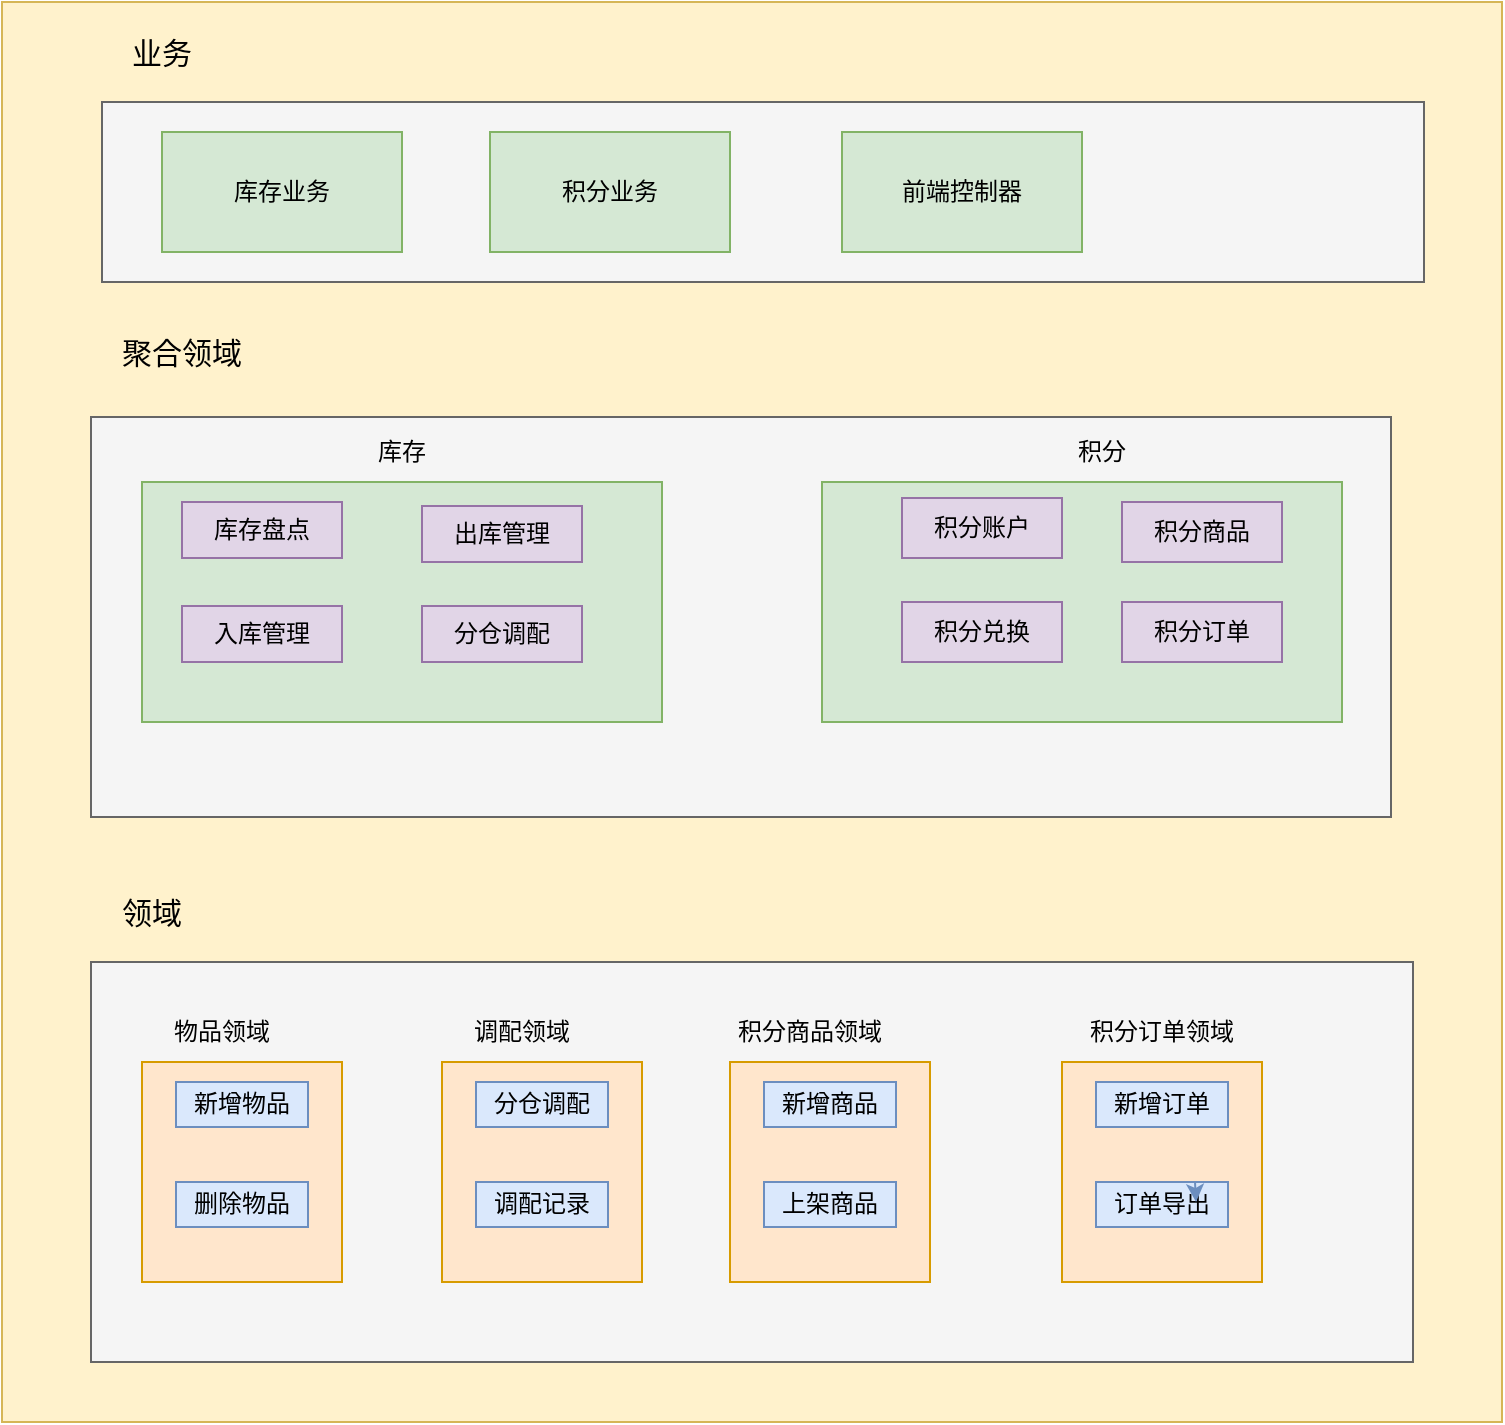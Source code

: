 <mxfile version="26.0.4">
  <diagram name="第 1 页" id="hVpOFyjxzCuKH7gLe64-">
    <mxGraphModel dx="1434" dy="746" grid="1" gridSize="10" guides="1" tooltips="1" connect="1" arrows="1" fold="1" page="1" pageScale="1" pageWidth="827" pageHeight="1169" math="0" shadow="0">
      <root>
        <mxCell id="0" />
        <mxCell id="1" parent="0" />
        <mxCell id="VaqZUJU36XwP_ZQ6gxnt-1" value="" style="rounded=0;whiteSpace=wrap;html=1;fillColor=#fff2cc;strokeColor=#d6b656;" vertex="1" parent="1">
          <mxGeometry x="50" y="70" width="750" height="710" as="geometry" />
        </mxCell>
        <mxCell id="VaqZUJU36XwP_ZQ6gxnt-3" value="" style="rounded=0;whiteSpace=wrap;html=1;fillColor=#f5f5f5;fontColor=#333333;strokeColor=#666666;" vertex="1" parent="1">
          <mxGeometry x="100" y="120" width="661" height="90" as="geometry" />
        </mxCell>
        <mxCell id="VaqZUJU36XwP_ZQ6gxnt-4" value="&lt;font style=&quot;font-size: 15px;&quot;&gt;业务&lt;/font&gt;" style="text;html=1;align=center;verticalAlign=middle;whiteSpace=wrap;rounded=0;" vertex="1" parent="1">
          <mxGeometry x="100" y="80" width="60" height="30" as="geometry" />
        </mxCell>
        <mxCell id="VaqZUJU36XwP_ZQ6gxnt-5" value="库存业务" style="rounded=0;whiteSpace=wrap;html=1;fillColor=#d5e8d4;strokeColor=#82b366;" vertex="1" parent="1">
          <mxGeometry x="130" y="135" width="120" height="60" as="geometry" />
        </mxCell>
        <mxCell id="VaqZUJU36XwP_ZQ6gxnt-6" value="积分业务" style="rounded=0;whiteSpace=wrap;html=1;fillColor=#d5e8d4;strokeColor=#82b366;" vertex="1" parent="1">
          <mxGeometry x="294" y="135" width="120" height="60" as="geometry" />
        </mxCell>
        <mxCell id="VaqZUJU36XwP_ZQ6gxnt-8" value="" style="rounded=0;whiteSpace=wrap;html=1;fillColor=#f5f5f5;fontColor=#333333;strokeColor=#666666;" vertex="1" parent="1">
          <mxGeometry x="94.5" y="277.5" width="650" height="200" as="geometry" />
        </mxCell>
        <mxCell id="VaqZUJU36XwP_ZQ6gxnt-9" value="&lt;span style=&quot;font-size: 15px;&quot;&gt;聚合领域&lt;/span&gt;" style="text;html=1;align=center;verticalAlign=middle;whiteSpace=wrap;rounded=0;" vertex="1" parent="1">
          <mxGeometry x="94.5" y="230" width="90" height="30" as="geometry" />
        </mxCell>
        <mxCell id="VaqZUJU36XwP_ZQ6gxnt-10" value="" style="rounded=0;whiteSpace=wrap;html=1;fillColor=#f5f5f5;fontColor=#333333;strokeColor=#666666;" vertex="1" parent="1">
          <mxGeometry x="94.5" y="550" width="661" height="200" as="geometry" />
        </mxCell>
        <mxCell id="VaqZUJU36XwP_ZQ6gxnt-12" value="&lt;span style=&quot;font-size: 15px;&quot;&gt;领域&lt;/span&gt;" style="text;html=1;align=center;verticalAlign=middle;whiteSpace=wrap;rounded=0;" vertex="1" parent="1">
          <mxGeometry x="94.5" y="510" width="60" height="30" as="geometry" />
        </mxCell>
        <mxCell id="VaqZUJU36XwP_ZQ6gxnt-13" value="前端控制器" style="rounded=0;whiteSpace=wrap;html=1;fillColor=#d5e8d4;strokeColor=#82b366;" vertex="1" parent="1">
          <mxGeometry x="470" y="135" width="120" height="60" as="geometry" />
        </mxCell>
        <mxCell id="VaqZUJU36XwP_ZQ6gxnt-14" value="" style="rounded=0;whiteSpace=wrap;html=1;fillColor=#d5e8d4;strokeColor=#82b366;" vertex="1" parent="1">
          <mxGeometry x="120" y="310" width="260" height="120" as="geometry" />
        </mxCell>
        <mxCell id="VaqZUJU36XwP_ZQ6gxnt-17" value="库存" style="text;html=1;align=center;verticalAlign=middle;whiteSpace=wrap;rounded=0;" vertex="1" parent="1">
          <mxGeometry x="220" y="280" width="60" height="30" as="geometry" />
        </mxCell>
        <mxCell id="VaqZUJU36XwP_ZQ6gxnt-18" value="积分" style="text;html=1;align=center;verticalAlign=middle;whiteSpace=wrap;rounded=0;" vertex="1" parent="1">
          <mxGeometry x="570" y="280" width="60" height="30" as="geometry" />
        </mxCell>
        <mxCell id="VaqZUJU36XwP_ZQ6gxnt-23" value="" style="rounded=0;whiteSpace=wrap;html=1;fillColor=#ffe6cc;strokeColor=#d79b00;" vertex="1" parent="1">
          <mxGeometry x="120" y="600" width="100" height="110" as="geometry" />
        </mxCell>
        <mxCell id="VaqZUJU36XwP_ZQ6gxnt-24" value="物品领域" style="text;html=1;align=center;verticalAlign=middle;whiteSpace=wrap;rounded=0;" vertex="1" parent="1">
          <mxGeometry x="130" y="570" width="60" height="30" as="geometry" />
        </mxCell>
        <mxCell id="VaqZUJU36XwP_ZQ6gxnt-26" value="库存盘点" style="rounded=0;whiteSpace=wrap;html=1;fillColor=#e1d5e7;strokeColor=#9673a6;" vertex="1" parent="1">
          <mxGeometry x="140" y="320" width="80" height="28" as="geometry" />
        </mxCell>
        <mxCell id="VaqZUJU36XwP_ZQ6gxnt-27" value="" style="rounded=0;whiteSpace=wrap;html=1;fillColor=#d5e8d4;strokeColor=#82b366;" vertex="1" parent="1">
          <mxGeometry x="460" y="310" width="260" height="120" as="geometry" />
        </mxCell>
        <mxCell id="VaqZUJU36XwP_ZQ6gxnt-28" value="积分账户" style="rounded=0;whiteSpace=wrap;html=1;fillColor=#e1d5e7;strokeColor=#9673a6;" vertex="1" parent="1">
          <mxGeometry x="500" y="318" width="80" height="30" as="geometry" />
        </mxCell>
        <mxCell id="VaqZUJU36XwP_ZQ6gxnt-29" value="积分兑换" style="rounded=0;whiteSpace=wrap;html=1;fillColor=#e1d5e7;strokeColor=#9673a6;" vertex="1" parent="1">
          <mxGeometry x="500" y="370" width="80" height="30" as="geometry" />
        </mxCell>
        <mxCell id="VaqZUJU36XwP_ZQ6gxnt-30" value="积分商品" style="rounded=0;whiteSpace=wrap;html=1;fillColor=#e1d5e7;strokeColor=#9673a6;" vertex="1" parent="1">
          <mxGeometry x="610" y="320" width="80" height="30" as="geometry" />
        </mxCell>
        <mxCell id="VaqZUJU36XwP_ZQ6gxnt-31" value="积分订单" style="rounded=0;whiteSpace=wrap;html=1;fillColor=#e1d5e7;strokeColor=#9673a6;" vertex="1" parent="1">
          <mxGeometry x="610" y="370" width="80" height="30" as="geometry" />
        </mxCell>
        <mxCell id="VaqZUJU36XwP_ZQ6gxnt-32" value="入库管理" style="rounded=0;whiteSpace=wrap;html=1;fillColor=#e1d5e7;strokeColor=#9673a6;" vertex="1" parent="1">
          <mxGeometry x="140" y="372" width="80" height="28" as="geometry" />
        </mxCell>
        <mxCell id="VaqZUJU36XwP_ZQ6gxnt-33" value="出库管理" style="rounded=0;whiteSpace=wrap;html=1;fillColor=#e1d5e7;strokeColor=#9673a6;" vertex="1" parent="1">
          <mxGeometry x="260" y="322" width="80" height="28" as="geometry" />
        </mxCell>
        <mxCell id="VaqZUJU36XwP_ZQ6gxnt-35" value="分仓调配" style="rounded=0;whiteSpace=wrap;html=1;fillColor=#e1d5e7;strokeColor=#9673a6;" vertex="1" parent="1">
          <mxGeometry x="260" y="372" width="80" height="28" as="geometry" />
        </mxCell>
        <mxCell id="VaqZUJU36XwP_ZQ6gxnt-36" value="调配领域" style="text;html=1;align=center;verticalAlign=middle;whiteSpace=wrap;rounded=0;" vertex="1" parent="1">
          <mxGeometry x="280" y="570" width="60" height="30" as="geometry" />
        </mxCell>
        <mxCell id="VaqZUJU36XwP_ZQ6gxnt-37" value="积分商品领域" style="text;html=1;align=center;verticalAlign=middle;whiteSpace=wrap;rounded=0;" vertex="1" parent="1">
          <mxGeometry x="414" y="570" width="80" height="30" as="geometry" />
        </mxCell>
        <mxCell id="VaqZUJU36XwP_ZQ6gxnt-40" value="积分订单领域" style="text;html=1;align=center;verticalAlign=middle;whiteSpace=wrap;rounded=0;" vertex="1" parent="1">
          <mxGeometry x="590" y="570" width="80" height="30" as="geometry" />
        </mxCell>
        <mxCell id="VaqZUJU36XwP_ZQ6gxnt-41" value="新增物品" style="rounded=0;whiteSpace=wrap;html=1;fillColor=#dae8fc;strokeColor=#6c8ebf;" vertex="1" parent="1">
          <mxGeometry x="137" y="610" width="66" height="22.5" as="geometry" />
        </mxCell>
        <mxCell id="VaqZUJU36XwP_ZQ6gxnt-42" value="删除物品" style="rounded=0;whiteSpace=wrap;html=1;fillColor=#dae8fc;strokeColor=#6c8ebf;" vertex="1" parent="1">
          <mxGeometry x="137" y="660" width="66" height="22.5" as="geometry" />
        </mxCell>
        <mxCell id="VaqZUJU36XwP_ZQ6gxnt-44" value="" style="rounded=0;whiteSpace=wrap;html=1;fillColor=#ffe6cc;strokeColor=#d79b00;" vertex="1" parent="1">
          <mxGeometry x="270" y="600" width="100" height="110" as="geometry" />
        </mxCell>
        <mxCell id="VaqZUJU36XwP_ZQ6gxnt-45" value="" style="rounded=0;whiteSpace=wrap;html=1;fillColor=#ffe6cc;strokeColor=#d79b00;" vertex="1" parent="1">
          <mxGeometry x="414" y="600" width="100" height="110" as="geometry" />
        </mxCell>
        <mxCell id="VaqZUJU36XwP_ZQ6gxnt-46" value="新增商品" style="rounded=0;whiteSpace=wrap;html=1;fillColor=#dae8fc;strokeColor=#6c8ebf;" vertex="1" parent="1">
          <mxGeometry x="431" y="610" width="66" height="22.5" as="geometry" />
        </mxCell>
        <mxCell id="VaqZUJU36XwP_ZQ6gxnt-47" value="上架商品" style="rounded=0;whiteSpace=wrap;html=1;fillColor=#dae8fc;strokeColor=#6c8ebf;" vertex="1" parent="1">
          <mxGeometry x="431" y="660" width="66" height="22.5" as="geometry" />
        </mxCell>
        <mxCell id="VaqZUJU36XwP_ZQ6gxnt-49" value="" style="rounded=0;whiteSpace=wrap;html=1;fillColor=#ffe6cc;strokeColor=#d79b00;" vertex="1" parent="1">
          <mxGeometry x="580" y="600" width="100" height="110" as="geometry" />
        </mxCell>
        <mxCell id="VaqZUJU36XwP_ZQ6gxnt-50" value="分仓调配" style="rounded=0;whiteSpace=wrap;html=1;fillColor=#dae8fc;strokeColor=#6c8ebf;" vertex="1" parent="1">
          <mxGeometry x="287" y="610" width="66" height="22.5" as="geometry" />
        </mxCell>
        <mxCell id="VaqZUJU36XwP_ZQ6gxnt-51" value="调配记录" style="rounded=0;whiteSpace=wrap;html=1;fillColor=#dae8fc;strokeColor=#6c8ebf;" vertex="1" parent="1">
          <mxGeometry x="287" y="660" width="66" height="22.5" as="geometry" />
        </mxCell>
        <mxCell id="VaqZUJU36XwP_ZQ6gxnt-52" value="新增订单" style="rounded=0;whiteSpace=wrap;html=1;fillColor=#dae8fc;strokeColor=#6c8ebf;" vertex="1" parent="1">
          <mxGeometry x="597" y="610" width="66" height="22.5" as="geometry" />
        </mxCell>
        <mxCell id="VaqZUJU36XwP_ZQ6gxnt-53" value="订单导出" style="rounded=0;whiteSpace=wrap;html=1;fillColor=#dae8fc;strokeColor=#6c8ebf;" vertex="1" parent="1">
          <mxGeometry x="597" y="660" width="66" height="22.5" as="geometry" />
        </mxCell>
        <mxCell id="VaqZUJU36XwP_ZQ6gxnt-55" style="edgeStyle=orthogonalEdgeStyle;rounded=0;orthogonalLoop=1;jettySize=auto;html=1;exitX=0.75;exitY=0;exitDx=0;exitDy=0;entryX=0.758;entryY=0.444;entryDx=0;entryDy=0;entryPerimeter=0;fillColor=#dae8fc;strokeColor=#6c8ebf;" edge="1" parent="1" source="VaqZUJU36XwP_ZQ6gxnt-53" target="VaqZUJU36XwP_ZQ6gxnt-53">
          <mxGeometry relative="1" as="geometry" />
        </mxCell>
      </root>
    </mxGraphModel>
  </diagram>
</mxfile>
